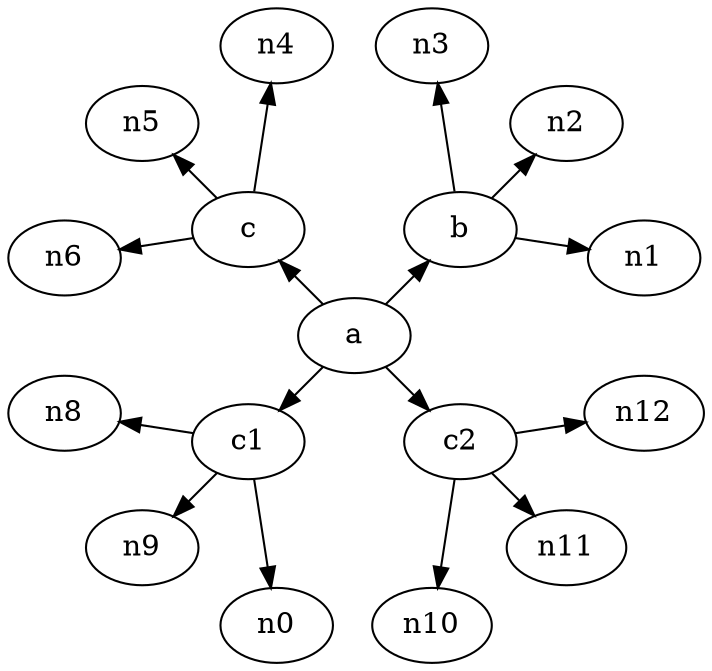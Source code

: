 digraph{
graph [layout=twopi]    
a -> b;
a -> c;
a -> c1;
a -> c2;

b -> n1;
b -> n2;
b -> n3;

c -> n4;
c -> n5;
c -> n6;

c1 -> n8;
c1 -> n9;
c1 -> n0;

c2 -> n10;
c2 -> n11;
c2 -> n12;
}
